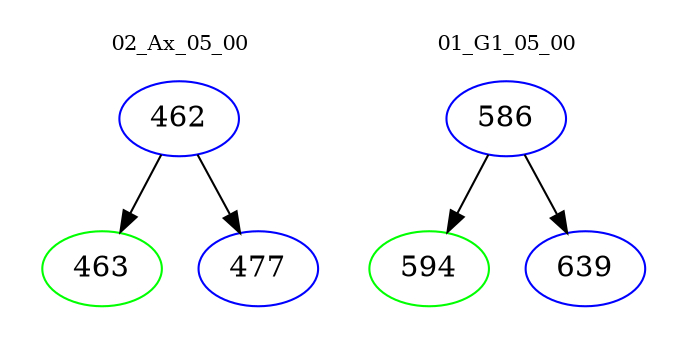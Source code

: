 digraph{
subgraph cluster_0 {
color = white
label = "02_Ax_05_00";
fontsize=10;
T0_462 [label="462", color="blue"]
T0_462 -> T0_463 [color="black"]
T0_463 [label="463", color="green"]
T0_462 -> T0_477 [color="black"]
T0_477 [label="477", color="blue"]
}
subgraph cluster_1 {
color = white
label = "01_G1_05_00";
fontsize=10;
T1_586 [label="586", color="blue"]
T1_586 -> T1_594 [color="black"]
T1_594 [label="594", color="green"]
T1_586 -> T1_639 [color="black"]
T1_639 [label="639", color="blue"]
}
}
